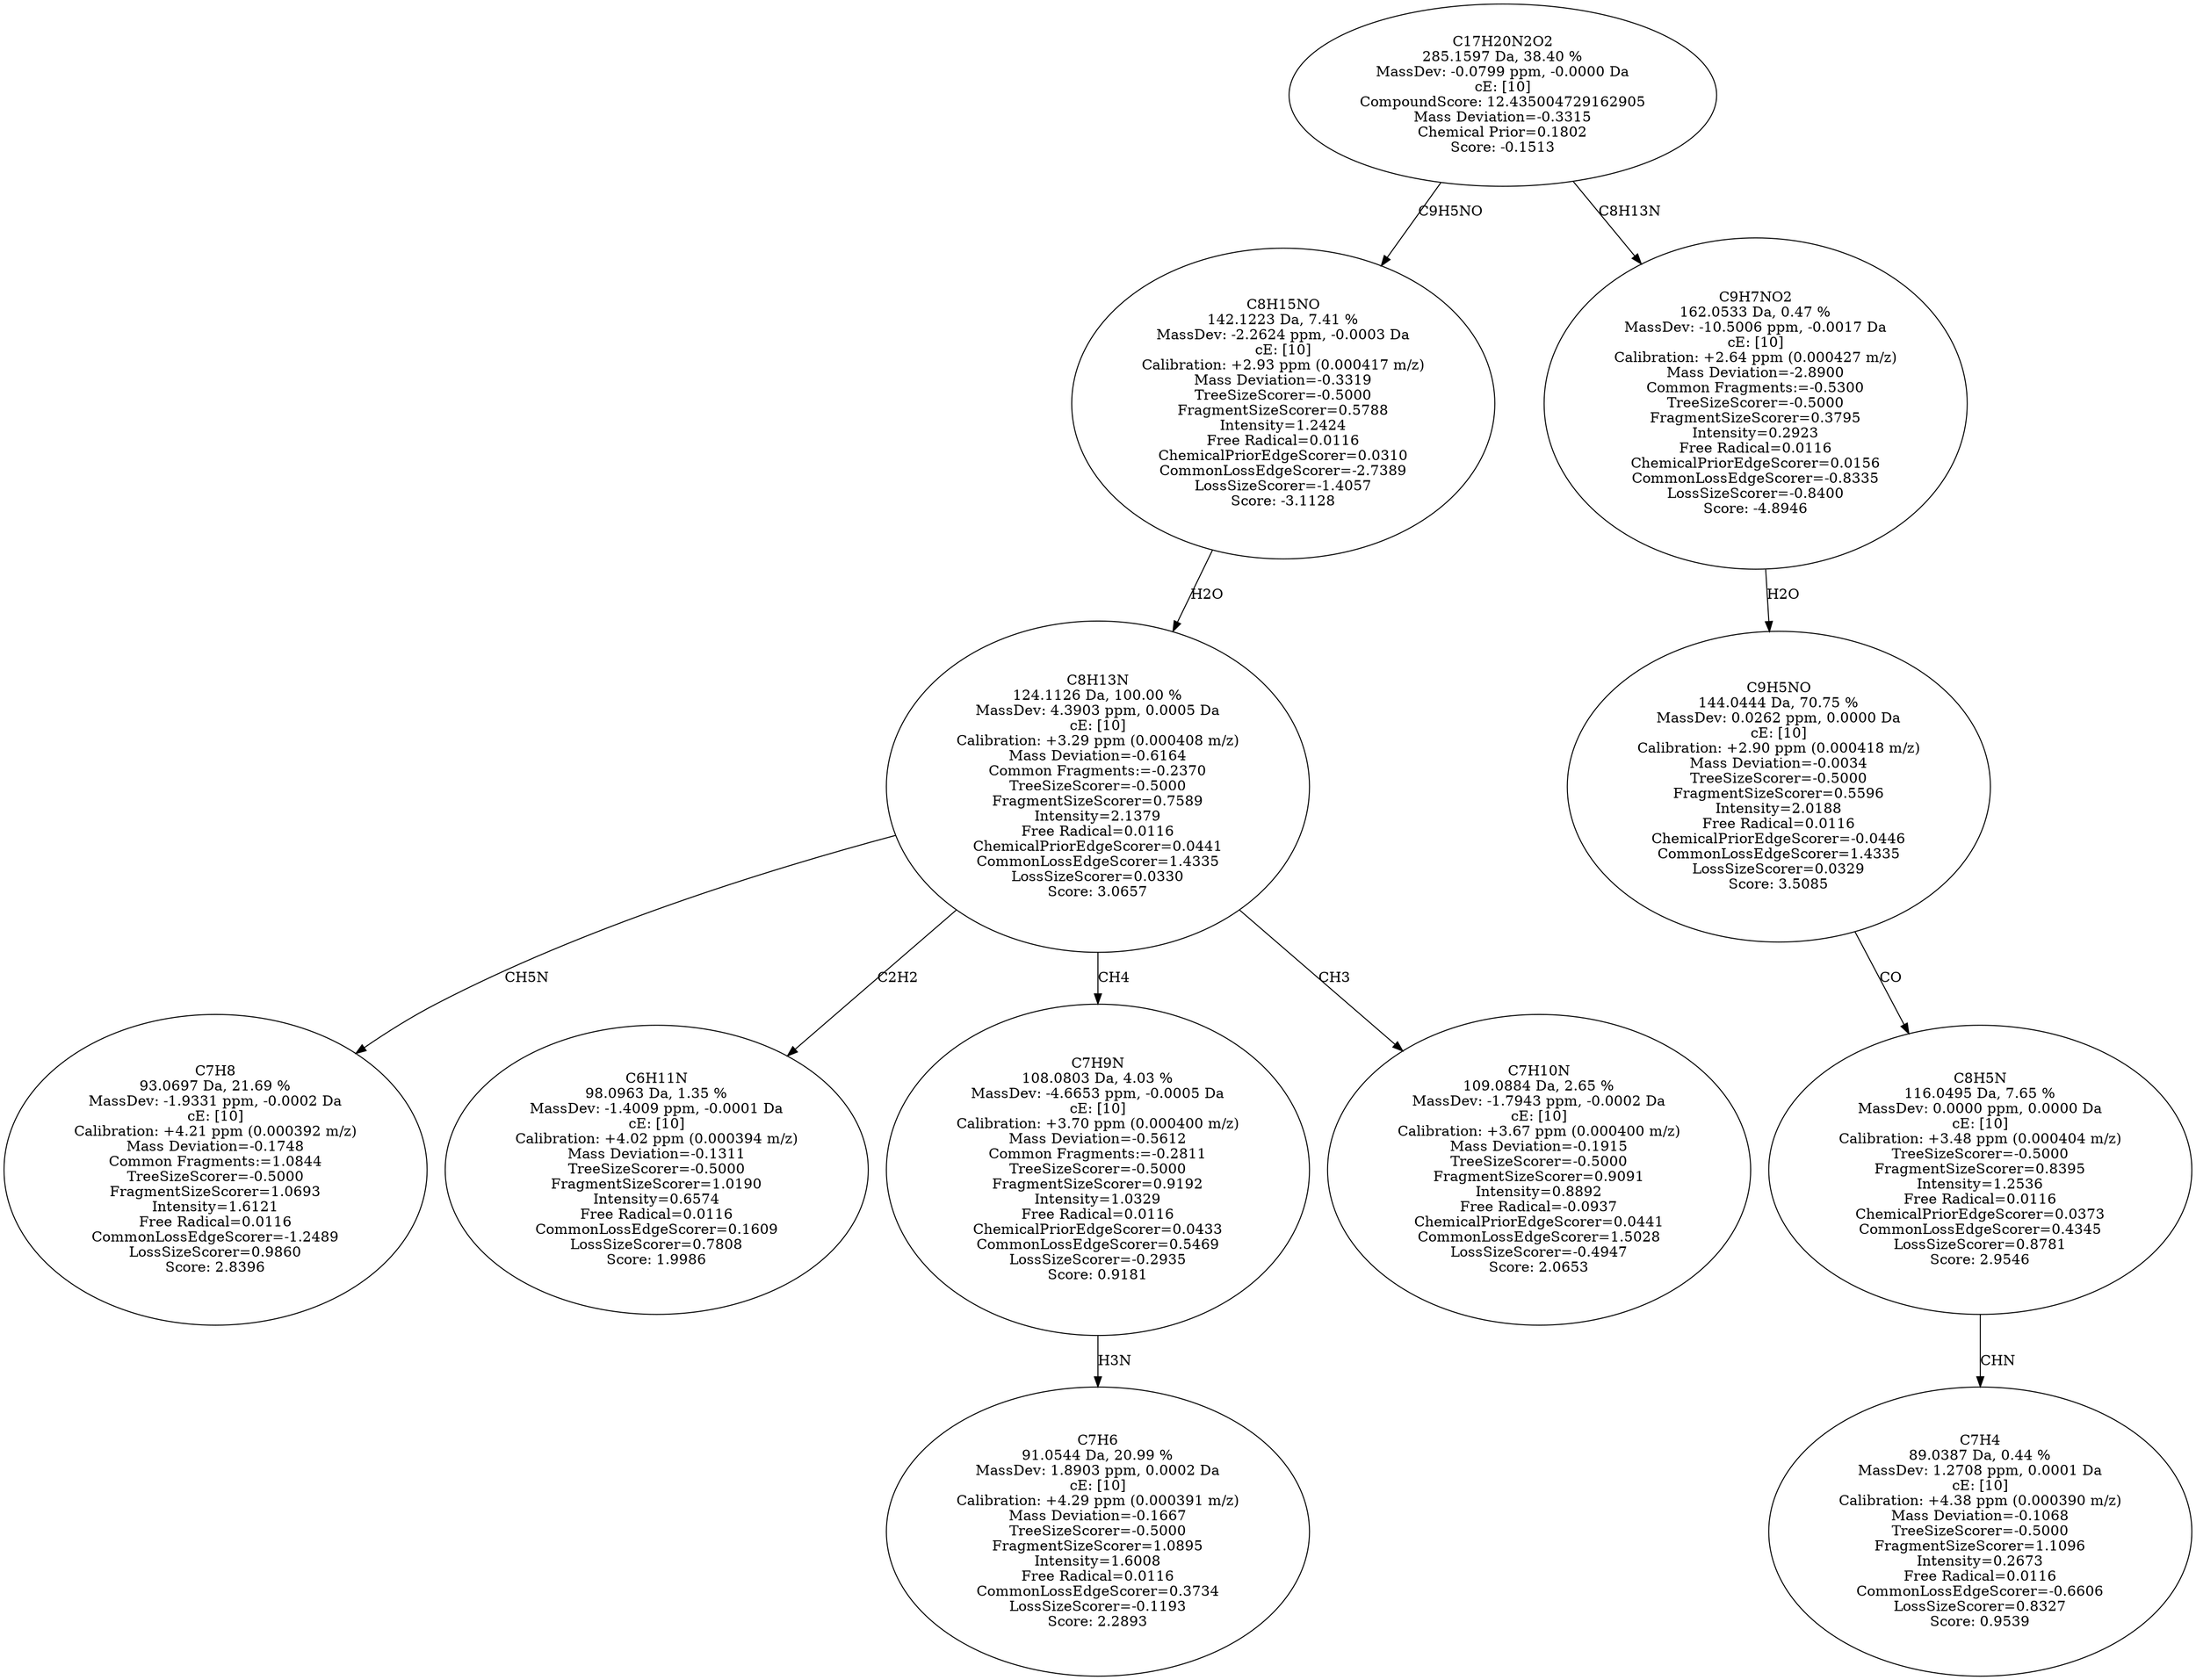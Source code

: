 strict digraph {
v1 [label="C7H8\n93.0697 Da, 21.69 %\nMassDev: -1.9331 ppm, -0.0002 Da\ncE: [10]\nCalibration: +4.21 ppm (0.000392 m/z)\nMass Deviation=-0.1748\nCommon Fragments:=1.0844\nTreeSizeScorer=-0.5000\nFragmentSizeScorer=1.0693\nIntensity=1.6121\nFree Radical=0.0116\nCommonLossEdgeScorer=-1.2489\nLossSizeScorer=0.9860\nScore: 2.8396"];
v2 [label="C6H11N\n98.0963 Da, 1.35 %\nMassDev: -1.4009 ppm, -0.0001 Da\ncE: [10]\nCalibration: +4.02 ppm (0.000394 m/z)\nMass Deviation=-0.1311\nTreeSizeScorer=-0.5000\nFragmentSizeScorer=1.0190\nIntensity=0.6574\nFree Radical=0.0116\nCommonLossEdgeScorer=0.1609\nLossSizeScorer=0.7808\nScore: 1.9986"];
v3 [label="C7H6\n91.0544 Da, 20.99 %\nMassDev: 1.8903 ppm, 0.0002 Da\ncE: [10]\nCalibration: +4.29 ppm (0.000391 m/z)\nMass Deviation=-0.1667\nTreeSizeScorer=-0.5000\nFragmentSizeScorer=1.0895\nIntensity=1.6008\nFree Radical=0.0116\nCommonLossEdgeScorer=0.3734\nLossSizeScorer=-0.1193\nScore: 2.2893"];
v4 [label="C7H9N\n108.0803 Da, 4.03 %\nMassDev: -4.6653 ppm, -0.0005 Da\ncE: [10]\nCalibration: +3.70 ppm (0.000400 m/z)\nMass Deviation=-0.5612\nCommon Fragments:=-0.2811\nTreeSizeScorer=-0.5000\nFragmentSizeScorer=0.9192\nIntensity=1.0329\nFree Radical=0.0116\nChemicalPriorEdgeScorer=0.0433\nCommonLossEdgeScorer=0.5469\nLossSizeScorer=-0.2935\nScore: 0.9181"];
v5 [label="C7H10N\n109.0884 Da, 2.65 %\nMassDev: -1.7943 ppm, -0.0002 Da\ncE: [10]\nCalibration: +3.67 ppm (0.000400 m/z)\nMass Deviation=-0.1915\nTreeSizeScorer=-0.5000\nFragmentSizeScorer=0.9091\nIntensity=0.8892\nFree Radical=-0.0937\nChemicalPriorEdgeScorer=0.0441\nCommonLossEdgeScorer=1.5028\nLossSizeScorer=-0.4947\nScore: 2.0653"];
v6 [label="C8H13N\n124.1126 Da, 100.00 %\nMassDev: 4.3903 ppm, 0.0005 Da\ncE: [10]\nCalibration: +3.29 ppm (0.000408 m/z)\nMass Deviation=-0.6164\nCommon Fragments:=-0.2370\nTreeSizeScorer=-0.5000\nFragmentSizeScorer=0.7589\nIntensity=2.1379\nFree Radical=0.0116\nChemicalPriorEdgeScorer=0.0441\nCommonLossEdgeScorer=1.4335\nLossSizeScorer=0.0330\nScore: 3.0657"];
v7 [label="C8H15NO\n142.1223 Da, 7.41 %\nMassDev: -2.2624 ppm, -0.0003 Da\ncE: [10]\nCalibration: +2.93 ppm (0.000417 m/z)\nMass Deviation=-0.3319\nTreeSizeScorer=-0.5000\nFragmentSizeScorer=0.5788\nIntensity=1.2424\nFree Radical=0.0116\nChemicalPriorEdgeScorer=0.0310\nCommonLossEdgeScorer=-2.7389\nLossSizeScorer=-1.4057\nScore: -3.1128"];
v8 [label="C7H4\n89.0387 Da, 0.44 %\nMassDev: 1.2708 ppm, 0.0001 Da\ncE: [10]\nCalibration: +4.38 ppm (0.000390 m/z)\nMass Deviation=-0.1068\nTreeSizeScorer=-0.5000\nFragmentSizeScorer=1.1096\nIntensity=0.2673\nFree Radical=0.0116\nCommonLossEdgeScorer=-0.6606\nLossSizeScorer=0.8327\nScore: 0.9539"];
v9 [label="C8H5N\n116.0495 Da, 7.65 %\nMassDev: 0.0000 ppm, 0.0000 Da\ncE: [10]\nCalibration: +3.48 ppm (0.000404 m/z)\nTreeSizeScorer=-0.5000\nFragmentSizeScorer=0.8395\nIntensity=1.2536\nFree Radical=0.0116\nChemicalPriorEdgeScorer=0.0373\nCommonLossEdgeScorer=0.4345\nLossSizeScorer=0.8781\nScore: 2.9546"];
v10 [label="C9H5NO\n144.0444 Da, 70.75 %\nMassDev: 0.0262 ppm, 0.0000 Da\ncE: [10]\nCalibration: +2.90 ppm (0.000418 m/z)\nMass Deviation=-0.0034\nTreeSizeScorer=-0.5000\nFragmentSizeScorer=0.5596\nIntensity=2.0188\nFree Radical=0.0116\nChemicalPriorEdgeScorer=-0.0446\nCommonLossEdgeScorer=1.4335\nLossSizeScorer=0.0329\nScore: 3.5085"];
v11 [label="C9H7NO2\n162.0533 Da, 0.47 %\nMassDev: -10.5006 ppm, -0.0017 Da\ncE: [10]\nCalibration: +2.64 ppm (0.000427 m/z)\nMass Deviation=-2.8900\nCommon Fragments:=-0.5300\nTreeSizeScorer=-0.5000\nFragmentSizeScorer=0.3795\nIntensity=0.2923\nFree Radical=0.0116\nChemicalPriorEdgeScorer=0.0156\nCommonLossEdgeScorer=-0.8335\nLossSizeScorer=-0.8400\nScore: -4.8946"];
v12 [label="C17H20N2O2\n285.1597 Da, 38.40 %\nMassDev: -0.0799 ppm, -0.0000 Da\ncE: [10]\nCompoundScore: 12.435004729162905\nMass Deviation=-0.3315\nChemical Prior=0.1802\nScore: -0.1513"];
v6 -> v1 [label="CH5N"];
v6 -> v2 [label="C2H2"];
v4 -> v3 [label="H3N"];
v6 -> v4 [label="CH4"];
v6 -> v5 [label="CH3"];
v7 -> v6 [label="H2O"];
v12 -> v7 [label="C9H5NO"];
v9 -> v8 [label="CHN"];
v10 -> v9 [label="CO"];
v11 -> v10 [label="H2O"];
v12 -> v11 [label="C8H13N"];
}